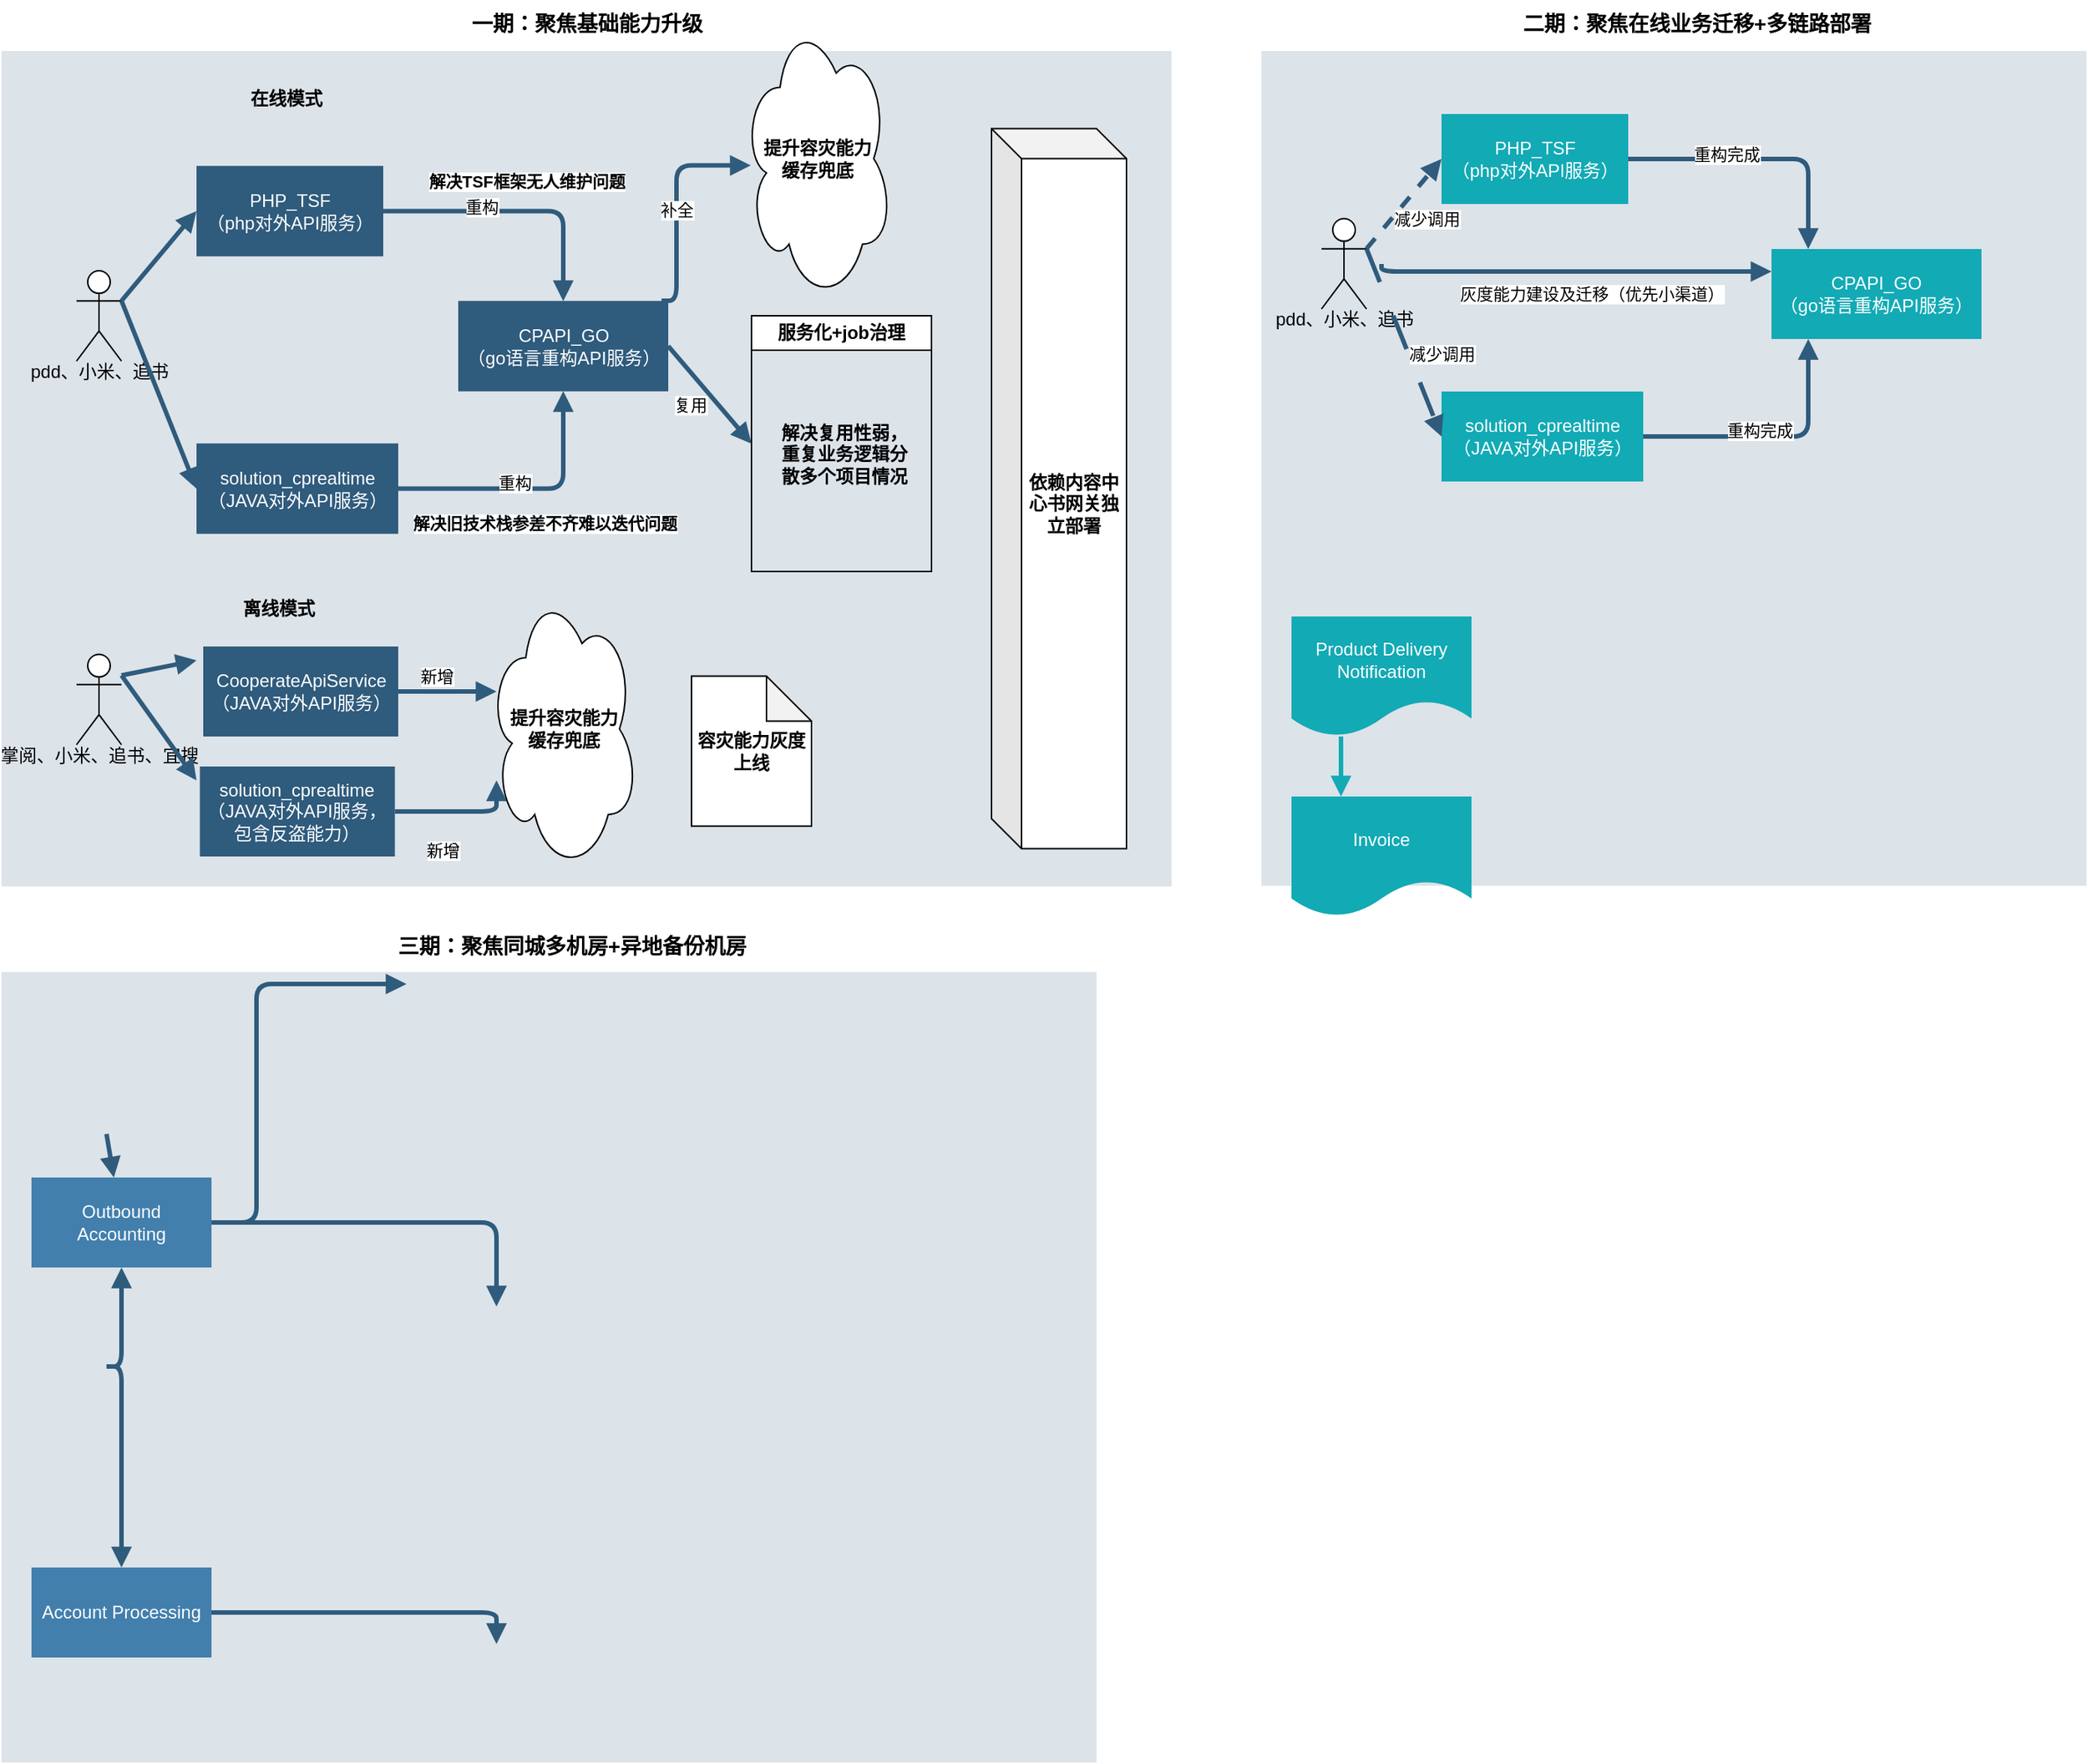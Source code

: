 <mxfile version="21.1.2" type="github">
  <diagram id="07fea595-8f29-1299-0266-81d95cde20df" name="Page-1">
    <mxGraphModel dx="3363" dy="2088" grid="1" gridSize="10" guides="1" tooltips="1" connect="1" arrows="1" fold="1" page="1" pageScale="1" pageWidth="1654" pageHeight="1169" background="#ffffff" math="0" shadow="0">
      <root>
        <mxCell id="0" />
        <mxCell id="1" parent="0" />
        <mxCell id="170" value="" style="swimlane;whiteSpace=wrap;fillColor=none;swimlaneFillColor=#BAC8D3;fontColor=#2F5B7C;fontFamily=Tahoma;html=1;strokeColor=none;opacity=50;" parent="1" vertex="1">
          <mxGeometry y="5" width="780" height="580" as="geometry">
            <mxRectangle x="20" y="20" width="80" height="23" as="alternateBounds" />
          </mxGeometry>
        </mxCell>
        <mxCell id="171" value="PHP_TSF&lt;br&gt;（php对外API服务）" style="whiteSpace=wrap;shadow=0;fontColor=#FFFFFF;fontFamily=Helvetica;fontStyle=0;html=1;fontSize=12;plain-purple;strokeColor=none;fillColor=#2f5b7c;gradientColor=none;spacing=6;verticalAlign=middle;" parent="170" vertex="1">
          <mxGeometry x="130" y="99.75" width="124.5" height="60" as="geometry" />
        </mxCell>
        <mxCell id="172" value="solution_cprealtime（JAVA对外API服务）" style="whiteSpace=wrap;strokeColor=none;fillColor=#2f5b7c;shadow=0;fontColor=#FFFFFF;fontFamily=Helvetica;fontStyle=0;html=1;fontSize=12;spacing=6;verticalAlign=middle;" parent="170" vertex="1">
          <mxGeometry x="130" y="284.75" width="134.5" height="60" as="geometry" />
        </mxCell>
        <mxCell id="173" value="CooperateApiService（JAVA对外API服务）" style="whiteSpace=wrap;strokeColor=none;fillColor=#2f5b7c;shadow=0;fontColor=#FFFFFF;fontFamily=Helvetica;fontStyle=0;html=1;fontSize=12;spacing=6;verticalAlign=middle;" parent="170" vertex="1">
          <mxGeometry x="134.5" y="420" width="130" height="60" as="geometry" />
        </mxCell>
        <mxCell id="dljOwYPcjRnaSR4ahVal-224" value="&lt;b&gt;在线模式&lt;/b&gt;" style="text;html=1;strokeColor=none;fillColor=none;align=center;verticalAlign=middle;whiteSpace=wrap;rounded=0;" vertex="1" parent="170">
          <mxGeometry x="160" y="40.25" width="60" height="30" as="geometry" />
        </mxCell>
        <mxCell id="dljOwYPcjRnaSR4ahVal-226" value="CPAPI_GO&lt;br&gt;（go语言重构API服务）" style="whiteSpace=wrap;html=1;fillColor=#2f5b7c;strokeColor=none;fontColor=#FFFFFF;shadow=0;fontStyle=0;spacing=6;" vertex="1" parent="170">
          <mxGeometry x="304.5" y="189.75" width="140" height="60" as="geometry" />
        </mxCell>
        <mxCell id="dljOwYPcjRnaSR4ahVal-228" value="" style="edgeStyle=segmentEdgeStyle;strokeColor=#2F5B7C;strokeWidth=3;html=1;endArrow=block;endFill=1;exitX=1;exitY=0.5;exitDx=0;exitDy=0;entryX=0.5;entryY=1;entryDx=0;entryDy=0;" edge="1" parent="170" source="172" target="dljOwYPcjRnaSR4ahVal-226">
          <mxGeometry width="100" height="100" relative="1" as="geometry">
            <mxPoint x="200.5" y="385.75" as="sourcePoint" />
            <mxPoint x="344.5" y="289.75" as="targetPoint" />
          </mxGeometry>
        </mxCell>
        <mxCell id="dljOwYPcjRnaSR4ahVal-229" value="解决旧技术栈参差不齐难以迭代问题" style="edgeLabel;html=1;align=center;verticalAlign=middle;resizable=0;points=[];fontStyle=1" vertex="1" connectable="0" parent="dljOwYPcjRnaSR4ahVal-228">
          <mxGeometry x="-0.206" y="1" relative="1" as="geometry">
            <mxPoint x="28" y="24" as="offset" />
          </mxGeometry>
        </mxCell>
        <mxCell id="dljOwYPcjRnaSR4ahVal-230" value="重构" style="edgeLabel;html=1;align=center;verticalAlign=middle;resizable=0;points=[];" vertex="1" connectable="0" parent="dljOwYPcjRnaSR4ahVal-228">
          <mxGeometry x="-0.118" y="4" relative="1" as="geometry">
            <mxPoint as="offset" />
          </mxGeometry>
        </mxCell>
        <mxCell id="202" value="" style="edgeStyle=segmentEdgeStyle;strokeColor=#2F5B7C;strokeWidth=3;html=1;endArrow=block;endFill=1;exitX=1;exitY=0.5;exitDx=0;exitDy=0;" parent="170" source="171" edge="1">
          <mxGeometry x="259" y="76.75" width="100" height="100" as="geometry">
            <mxPoint x="319" y="146.75" as="sourcePoint" />
            <mxPoint x="374.5" y="189.75" as="targetPoint" />
            <Array as="points">
              <mxPoint x="374.5" y="129.75" />
            </Array>
          </mxGeometry>
        </mxCell>
        <mxCell id="dljOwYPcjRnaSR4ahVal-225" value="解决TSF框架无人维护问题" style="edgeLabel;html=1;align=center;verticalAlign=middle;resizable=0;points=[];fontStyle=1" vertex="1" connectable="0" parent="202">
          <mxGeometry relative="1" as="geometry">
            <mxPoint x="5" y="-20" as="offset" />
          </mxGeometry>
        </mxCell>
        <mxCell id="dljOwYPcjRnaSR4ahVal-231" value="重构" style="edgeLabel;html=1;align=center;verticalAlign=middle;resizable=0;points=[];" vertex="1" connectable="0" parent="202">
          <mxGeometry relative="1" as="geometry">
            <mxPoint x="-25" y="-3" as="offset" />
          </mxGeometry>
        </mxCell>
        <mxCell id="dljOwYPcjRnaSR4ahVal-232" value="&lt;b&gt;离线模式&lt;/b&gt;" style="text;html=1;strokeColor=none;fillColor=none;align=center;verticalAlign=middle;whiteSpace=wrap;rounded=0;" vertex="1" parent="170">
          <mxGeometry x="154.5" y="380" width="60" height="30" as="geometry" />
        </mxCell>
        <mxCell id="dljOwYPcjRnaSR4ahVal-233" value="&lt;div style=&quot;color: rgb(0, 0, 0); font-size: medium; text-align: start;&quot; data-hash=&quot;d60374381fc56219d8415972a1e62381&quot; data-version=&quot;3.0.0&quot;&gt;&lt;/div&gt;solution_cprealtime（JAVA对外API服务，包含反盗能力）" style="whiteSpace=wrap;strokeColor=none;fillColor=#2f5b7c;shadow=0;fontColor=#FFFFFF;fontFamily=Helvetica;fontStyle=0;html=1;fontSize=12;spacing=6;verticalAlign=middle;" vertex="1" parent="170">
          <mxGeometry x="132.25" y="500" width="130" height="60" as="geometry" />
        </mxCell>
        <mxCell id="dljOwYPcjRnaSR4ahVal-234" value="&lt;div style=&quot;font-size: medium; text-align: start;&quot; data-hash=&quot;ff6b2d522a5c3a782620d886ee600b97&quot; data-version=&quot;3.0.0&quot;&gt;&lt;/div&gt;提升容灾能力&lt;br&gt;缓存兜底" style="ellipse;shape=cloud;whiteSpace=wrap;html=1;fontStyle=1" vertex="1" parent="170">
          <mxGeometry x="324.5" y="380" width="100" height="190" as="geometry" />
        </mxCell>
        <mxCell id="dljOwYPcjRnaSR4ahVal-237" value="PHP_TSF&lt;br&gt;（php对外API服务）" style="whiteSpace=wrap;shadow=0;fontColor=#FFFFFF;fontFamily=Helvetica;fontStyle=0;html=1;fontSize=12;plain-purple;strokeColor=none;fillColor=#2f5b7c;gradientColor=none;spacing=6;verticalAlign=middle;" vertex="1" parent="170">
          <mxGeometry x="130" y="99.75" width="124.5" height="60" as="geometry" />
        </mxCell>
        <mxCell id="dljOwYPcjRnaSR4ahVal-238" value="CPAPI_GO&lt;br&gt;（go语言重构API服务）" style="whiteSpace=wrap;html=1;fillColor=#2f5b7c;strokeColor=none;fontColor=#FFFFFF;shadow=0;fontStyle=0;spacing=6;" vertex="1" parent="170">
          <mxGeometry x="304.5" y="189.75" width="140" height="60" as="geometry" />
        </mxCell>
        <mxCell id="dljOwYPcjRnaSR4ahVal-239" value="solution_cprealtime（JAVA对外API服务）" style="whiteSpace=wrap;strokeColor=none;fillColor=#2f5b7c;shadow=0;fontColor=#FFFFFF;fontFamily=Helvetica;fontStyle=0;html=1;fontSize=12;spacing=6;verticalAlign=middle;" vertex="1" parent="170">
          <mxGeometry x="130" y="284.75" width="134.5" height="60" as="geometry" />
        </mxCell>
        <mxCell id="dljOwYPcjRnaSR4ahVal-242" value="&lt;div style=&quot;font-size: medium; text-align: start;&quot; data-hash=&quot;e665f16f26b26aee047914dac7286b4a&quot; data-version=&quot;3.0.0&quot;&gt;&lt;/div&gt;&lt;div style=&quot;text-align: start;&quot;&gt;&lt;div style=&quot;&quot; class=&quot;document&quot;&gt;&lt;div style=&quot;&quot; class=&quot;section&quot;&gt;&lt;p style=&quot;line-height: 1px; margin-top: 0pt; margin-bottom: 0pt; margin-left: 0pt;&quot; class=&quot;paragraph text-align-type-left pap-line-1 pap-line-rule-auto&quot;&gt;&lt;font style=&quot;font-size: 12px;&quot;&gt;pdd、小米、追书&lt;/font&gt;&lt;/p&gt;&lt;/div&gt;&lt;/div&gt;&lt;/div&gt;" style="shape=umlActor;verticalLabelPosition=bottom;verticalAlign=top;html=1;outlineConnect=0;" vertex="1" parent="170">
          <mxGeometry x="50" y="169.5" width="30" height="60.25" as="geometry" />
        </mxCell>
        <mxCell id="dljOwYPcjRnaSR4ahVal-246" value="" style="edgeStyle=none;strokeColor=#2F5B7C;strokeWidth=3;html=1;endArrow=block;endFill=1;exitX=1;exitY=0.333;exitDx=0;exitDy=0;exitPerimeter=0;entryX=0;entryY=0.5;entryDx=0;entryDy=0;" edge="1" parent="170" source="dljOwYPcjRnaSR4ahVal-242" target="dljOwYPcjRnaSR4ahVal-237">
          <mxGeometry x="640" y="209.5" width="100" height="100" as="geometry">
            <mxPoint x="640" y="209.5" as="sourcePoint" />
            <mxPoint x="590" y="210" as="targetPoint" />
          </mxGeometry>
        </mxCell>
        <mxCell id="dljOwYPcjRnaSR4ahVal-247" value="" style="edgeStyle=none;strokeColor=#2F5B7C;strokeWidth=3;html=1;endArrow=block;endFill=1;exitX=1;exitY=0.333;exitDx=0;exitDy=0;exitPerimeter=0;entryX=0;entryY=0.5;entryDx=0;entryDy=0;" edge="1" parent="170" source="dljOwYPcjRnaSR4ahVal-242" target="dljOwYPcjRnaSR4ahVal-239">
          <mxGeometry x="650" y="99" width="100" height="100" as="geometry">
            <mxPoint x="90" y="200" as="sourcePoint" />
            <mxPoint x="120" y="300" as="targetPoint" />
          </mxGeometry>
        </mxCell>
        <mxCell id="dljOwYPcjRnaSR4ahVal-248" value="&lt;div style=&quot;font-size: medium; text-align: start;&quot; data-hash=&quot;ff6b2d522a5c3a782620d886ee600b97&quot; data-version=&quot;3.0.0&quot;&gt;&lt;/div&gt;提升容灾能力&lt;br&gt;缓存兜底" style="ellipse;shape=cloud;whiteSpace=wrap;html=1;fontStyle=1" vertex="1" parent="170">
          <mxGeometry x="494" y="-0.25" width="100" height="190" as="geometry" />
        </mxCell>
        <mxCell id="dljOwYPcjRnaSR4ahVal-249" value="" style="edgeStyle=segmentEdgeStyle;strokeColor=#2F5B7C;strokeWidth=3;html=1;endArrow=block;endFill=1;" edge="1" parent="170">
          <mxGeometry x="1298.5" y="-232.5" width="100" height="100" as="geometry">
            <mxPoint x="440" y="189.5" as="sourcePoint" />
            <mxPoint x="499.5" y="99.25" as="targetPoint" />
            <Array as="points">
              <mxPoint x="450" y="190" />
              <mxPoint x="450" y="99" />
            </Array>
          </mxGeometry>
        </mxCell>
        <mxCell id="dljOwYPcjRnaSR4ahVal-255" value="补全" style="edgeLabel;html=1;align=center;verticalAlign=middle;resizable=0;points=[];" vertex="1" connectable="0" parent="dljOwYPcjRnaSR4ahVal-249">
          <mxGeometry relative="1" as="geometry">
            <mxPoint y="4" as="offset" />
          </mxGeometry>
        </mxCell>
        <mxCell id="dljOwYPcjRnaSR4ahVal-251" value="服务化+job治理" style="swimlane;whiteSpace=wrap;html=1;" vertex="1" parent="170">
          <mxGeometry x="500" y="199.5" width="120" height="170.5" as="geometry" />
        </mxCell>
        <mxCell id="dljOwYPcjRnaSR4ahVal-264" value="&lt;b&gt;解决复用性弱，重复业务逻辑分散多个项目情况&lt;/b&gt;" style="text;html=1;strokeColor=none;fillColor=none;align=center;verticalAlign=middle;whiteSpace=wrap;rounded=0;" vertex="1" parent="dljOwYPcjRnaSR4ahVal-251">
          <mxGeometry x="14" y="55.25" width="96" height="74.75" as="geometry" />
        </mxCell>
        <mxCell id="dljOwYPcjRnaSR4ahVal-253" value="" style="edgeStyle=none;strokeColor=#2F5B7C;strokeWidth=3;html=1;endArrow=block;endFill=1;exitX=1;exitY=0.5;exitDx=0;exitDy=0;entryX=0;entryY=0.5;entryDx=0;entryDy=0;" edge="1" parent="170" source="dljOwYPcjRnaSR4ahVal-238" target="dljOwYPcjRnaSR4ahVal-251">
          <mxGeometry x="730" y="169.5" width="100" height="100" as="geometry">
            <mxPoint x="730" y="169.5" as="sourcePoint" />
            <mxPoint x="680" y="170" as="targetPoint" />
          </mxGeometry>
        </mxCell>
        <mxCell id="dljOwYPcjRnaSR4ahVal-236" value="" style="edgeStyle=segmentEdgeStyle;strokeColor=#2F5B7C;strokeWidth=3;html=1;endArrow=block;endFill=1;exitX=1;exitY=0.5;exitDx=0;exitDy=0;" edge="1" parent="170" source="173">
          <mxGeometry x="1119" y="118" width="100" height="100" as="geometry">
            <mxPoint x="1119.5" y="118.5" as="sourcePoint" />
            <mxPoint x="330" y="450.25" as="targetPoint" />
            <Array as="points">
              <mxPoint x="330" y="450.25" />
              <mxPoint x="330" y="450.25" />
            </Array>
          </mxGeometry>
        </mxCell>
        <mxCell id="dljOwYPcjRnaSR4ahVal-256" value="新增" style="edgeLabel;html=1;align=center;verticalAlign=middle;resizable=0;points=[];" vertex="1" connectable="0" parent="170">
          <mxGeometry x="290.002" y="439.745" as="geometry" />
        </mxCell>
        <mxCell id="dljOwYPcjRnaSR4ahVal-257" value="新增" style="edgeLabel;html=1;align=center;verticalAlign=middle;resizable=0;points=[];" vertex="1" connectable="0" parent="170">
          <mxGeometry x="350.002" y="324.995" as="geometry">
            <mxPoint x="-56" y="231" as="offset" />
          </mxGeometry>
        </mxCell>
        <mxCell id="dljOwYPcjRnaSR4ahVal-258" value="复用" style="edgeLabel;html=1;align=center;verticalAlign=middle;resizable=0;points=[];" vertex="1" connectable="0" parent="170">
          <mxGeometry x="370.002" y="344.745" as="geometry">
            <mxPoint x="89" y="-86" as="offset" />
          </mxGeometry>
        </mxCell>
        <mxCell id="dljOwYPcjRnaSR4ahVal-259" value="&lt;div style=&quot;font-size: medium; text-align: start;&quot; data-hash=&quot;e665f16f26b26aee047914dac7286b4a&quot; data-version=&quot;3.0.0&quot;&gt;&lt;/div&gt;&lt;div style=&quot;text-align: start;&quot;&gt;&lt;div style=&quot;&quot; class=&quot;document&quot;&gt;&lt;div style=&quot;&quot; class=&quot;section&quot;&gt;&lt;p style=&quot;line-height: 1px; margin-top: 0pt; margin-bottom: 0pt; margin-left: 0pt;&quot; class=&quot;paragraph text-align-type-left pap-line-1 pap-line-rule-auto&quot;&gt;&lt;font style=&quot;font-size: 12px;&quot;&gt;掌阅、小米、追书、宜搜&lt;/font&gt;&lt;/p&gt;&lt;/div&gt;&lt;/div&gt;&lt;/div&gt;" style="shape=umlActor;verticalLabelPosition=bottom;verticalAlign=top;html=1;outlineConnect=0;" vertex="1" parent="170">
          <mxGeometry x="50" y="425.25" width="30" height="60.25" as="geometry" />
        </mxCell>
        <mxCell id="dljOwYPcjRnaSR4ahVal-262" value="&lt;b&gt;容灾能力灰度上线&lt;/b&gt;" style="shape=note;whiteSpace=wrap;html=1;backgroundOutline=1;darkOpacity=0.05;" vertex="1" parent="170">
          <mxGeometry x="460" y="439.75" width="80" height="100" as="geometry" />
        </mxCell>
        <mxCell id="dljOwYPcjRnaSR4ahVal-265" value="&lt;b&gt;依赖内容中心书网关独立部署&lt;/b&gt;" style="shape=cube;whiteSpace=wrap;html=1;boundedLbl=1;backgroundOutline=1;darkOpacity=0.05;darkOpacity2=0.1;" vertex="1" parent="170">
          <mxGeometry x="660" y="74.75" width="90" height="480" as="geometry" />
        </mxCell>
        <mxCell id="dljOwYPcjRnaSR4ahVal-241" value="&lt;b&gt;&lt;font style=&quot;font-size: 14px;&quot;&gt;一期：聚焦基础能力升级&lt;/font&gt;&lt;/b&gt;" style="text;html=1;align=center;verticalAlign=middle;resizable=0;points=[];autosize=1;strokeColor=none;fillColor=none;" vertex="1" parent="170">
          <mxGeometry x="300" y="-10" width="180" height="30" as="geometry" />
        </mxCell>
        <mxCell id="180" value="" style="swimlane;whiteSpace=wrap;fillColor=none;swimlaneFillColor=#BAC8D3;fontColor=#2F5B7C;fontFamily=Tahoma;html=1;strokeColor=none;opacity=50;" parent="1" vertex="1">
          <mxGeometry y="619" width="730" height="550" as="geometry">
            <mxRectangle x="20" y="20" width="80" height="23" as="alternateBounds" />
          </mxGeometry>
        </mxCell>
        <mxCell id="181" value="Outbound Accounting" style="whiteSpace=wrap;fillColor=#427FAD;strokeColor=none;shadow=0;fontColor=#FFFFFF;fontFamily=Helvetica;fontStyle=0;html=1;fontSize=12;spacing=6;verticalAlign=middle;" parent="180" vertex="1">
          <mxGeometry x="20" y="160" width="120" height="60" as="geometry" />
        </mxCell>
        <mxCell id="182" value="Account Processing" style="whiteSpace=wrap;strokeColor=none;fillColor=#427FAD;shadow=0;fontColor=#FFFFFF;fontFamily=Helvetica;fontStyle=0;html=1;fontSize=12;spacing=6;verticalAlign=middle;" parent="180" vertex="1">
          <mxGeometry x="20" y="420" width="120" height="60" as="geometry" />
        </mxCell>
        <mxCell id="dljOwYPcjRnaSR4ahVal-269" value="&lt;b&gt;&lt;font style=&quot;font-size: 14px;&quot;&gt;三期：聚焦&lt;/font&gt;&lt;/b&gt;&lt;b&gt;&lt;font style=&quot;font-size: 14px;&quot;&gt;同城多机房+异地备份机房&lt;/font&gt;&lt;/b&gt;" style="text;html=1;align=center;verticalAlign=middle;resizable=0;points=[];autosize=1;strokeColor=none;fillColor=none;" vertex="1" parent="180">
          <mxGeometry x="250" y="-9" width="260" height="30" as="geometry" />
        </mxCell>
        <mxCell id="187" value="" style="swimlane;whiteSpace=wrap;fillColor=none;swimlaneFillColor=#BAC8D3;fontColor=#2F5B7C;fontFamily=Tahoma;html=1;strokeColor=none;opacity=50;" parent="1" vertex="1">
          <mxGeometry x="840" y="5" width="550" height="579.5" as="geometry">
            <mxRectangle x="20" y="20" width="80" height="23" as="alternateBounds" />
          </mxGeometry>
        </mxCell>
        <mxCell id="190" value="Product Delivery Notification" style="shape=document;whiteSpace=wrap;strokeColor=none;fillColor=#12aab5;shadow=0;fontColor=#FFFFFF;fontFamily=Helvetica;fontStyle=0;html=1;fontSize=12;verticalAlign=middle;spacing=6;spacingBottom=22;" parent="187" vertex="1">
          <mxGeometry x="20" y="400" width="120" height="80" as="geometry" />
        </mxCell>
        <mxCell id="191" value="Invoice" style="shape=document;whiteSpace=wrap;verticalAlign=middle;strokeColor=none;fillColor=#12aab5;shadow=0;fontColor=#FFFFFF;fontFamily=Helvetica;fontStyle=0;html=1;fontSize=12;spacing=6;spacingBottom=22;" parent="187" vertex="1">
          <mxGeometry x="20" y="520" width="120" height="80" as="geometry" />
        </mxCell>
        <mxCell id="192" value="" style="edgeStyle=segmentEdgeStyle;strokeColor=#12AAB5;strokeWidth=3;html=1;endArrow=block;endFill=1;" parent="187" source="190" target="191" edge="1">
          <mxGeometry width="100" height="100" relative="1" as="geometry">
            <mxPoint x="-80" y="375" as="sourcePoint" />
            <mxPoint x="60" y="490" as="targetPoint" />
            <Array as="points">
              <mxPoint x="53" y="501" />
              <mxPoint x="53" y="501" />
            </Array>
          </mxGeometry>
        </mxCell>
        <mxCell id="dljOwYPcjRnaSR4ahVal-267" value="&lt;b&gt;&lt;font style=&quot;font-size: 14px;&quot;&gt;二期：聚焦在线业务&lt;/font&gt;&lt;font style=&quot;font-size: 14px;&quot;&gt;迁移+多&lt;/font&gt;&lt;font style=&quot;font-size: 14px;&quot;&gt;&lt;font style=&quot;&quot;&gt;链&lt;/font&gt;路部署&lt;/font&gt;&lt;/b&gt;" style="text;html=1;align=center;verticalAlign=middle;resizable=0;points=[];autosize=1;strokeColor=none;fillColor=none;" vertex="1" parent="187">
          <mxGeometry x="160" y="-10.5" width="260" height="30" as="geometry" />
        </mxCell>
        <mxCell id="dljOwYPcjRnaSR4ahVal-270" value="PHP_TSF&lt;br&gt;（php对外API服务）" style="whiteSpace=wrap;shadow=0;fontColor=#FFFFFF;fontFamily=Helvetica;fontStyle=0;html=1;fontSize=12;plain-purple;strokeColor=none;fillColor=#2f5b7c;gradientColor=none;spacing=6;verticalAlign=middle;" vertex="1" parent="187">
          <mxGeometry x="120" y="65" width="124.5" height="60" as="geometry" />
        </mxCell>
        <mxCell id="dljOwYPcjRnaSR4ahVal-271" value="solution_cprealtime（JAVA对外API服务）" style="whiteSpace=wrap;strokeColor=none;fillColor=#2f5b7c;shadow=0;fontColor=#FFFFFF;fontFamily=Helvetica;fontStyle=0;html=1;fontSize=12;spacing=6;verticalAlign=middle;" vertex="1" parent="187">
          <mxGeometry x="120" y="250" width="134.5" height="60" as="geometry" />
        </mxCell>
        <mxCell id="dljOwYPcjRnaSR4ahVal-273" value="" style="edgeStyle=segmentEdgeStyle;strokeColor=#2F5B7C;strokeWidth=3;html=1;endArrow=block;endFill=1;exitX=1;exitY=0.5;exitDx=0;exitDy=0;entryX=0.5;entryY=1;entryDx=0;entryDy=0;" edge="1" parent="187" source="dljOwYPcjRnaSR4ahVal-271">
          <mxGeometry width="100" height="100" relative="1" as="geometry">
            <mxPoint x="190.5" y="351" as="sourcePoint" />
            <mxPoint x="364.5" y="215" as="targetPoint" />
          </mxGeometry>
        </mxCell>
        <mxCell id="dljOwYPcjRnaSR4ahVal-275" value="重构完成" style="edgeLabel;html=1;align=center;verticalAlign=middle;resizable=0;points=[];" vertex="1" connectable="0" parent="dljOwYPcjRnaSR4ahVal-273">
          <mxGeometry x="-0.118" y="4" relative="1" as="geometry">
            <mxPoint as="offset" />
          </mxGeometry>
        </mxCell>
        <mxCell id="dljOwYPcjRnaSR4ahVal-276" value="" style="edgeStyle=segmentEdgeStyle;strokeColor=#2F5B7C;strokeWidth=3;html=1;endArrow=block;endFill=1;exitX=1;exitY=0.5;exitDx=0;exitDy=0;" edge="1" parent="187" source="dljOwYPcjRnaSR4ahVal-270">
          <mxGeometry x="249" y="37" width="100" height="100" as="geometry">
            <mxPoint x="309" y="112" as="sourcePoint" />
            <mxPoint x="364.5" y="155" as="targetPoint" />
            <Array as="points">
              <mxPoint x="364.5" y="95" />
            </Array>
          </mxGeometry>
        </mxCell>
        <mxCell id="dljOwYPcjRnaSR4ahVal-278" value="重构完成" style="edgeLabel;html=1;align=center;verticalAlign=middle;resizable=0;points=[];" vertex="1" connectable="0" parent="dljOwYPcjRnaSR4ahVal-276">
          <mxGeometry relative="1" as="geometry">
            <mxPoint x="-25" y="-3" as="offset" />
          </mxGeometry>
        </mxCell>
        <mxCell id="dljOwYPcjRnaSR4ahVal-279" value="PHP_TSF&lt;br&gt;（php对外API服务）" style="whiteSpace=wrap;shadow=0;fontColor=#FFFFFF;fontFamily=Helvetica;fontStyle=0;html=1;fontSize=12;plain-purple;strokeColor=none;fillColor=#12AAB5;gradientColor=none;spacing=6;verticalAlign=middle;" vertex="1" parent="187">
          <mxGeometry x="120" y="65" width="124.5" height="60" as="geometry" />
        </mxCell>
        <mxCell id="dljOwYPcjRnaSR4ahVal-280" value="CPAPI_GO&lt;br&gt;（go语言重构API服务）" style="whiteSpace=wrap;html=1;fillColor=#12AAB5;strokeColor=none;fontColor=#FFFFFF;shadow=0;fontStyle=0;spacing=6;" vertex="1" parent="187">
          <mxGeometry x="340" y="155" width="140" height="60" as="geometry" />
        </mxCell>
        <mxCell id="dljOwYPcjRnaSR4ahVal-281" value="solution_cprealtime（JAVA对外API服务）" style="whiteSpace=wrap;strokeColor=none;fillColor=#12AAB5;shadow=0;fontColor=#FFFFFF;fontFamily=Helvetica;fontStyle=0;html=1;fontSize=12;spacing=6;verticalAlign=middle;" vertex="1" parent="187">
          <mxGeometry x="120" y="250" width="134.5" height="60" as="geometry" />
        </mxCell>
        <mxCell id="dljOwYPcjRnaSR4ahVal-282" value="&lt;div style=&quot;font-size: medium; text-align: start;&quot; data-hash=&quot;e665f16f26b26aee047914dac7286b4a&quot; data-version=&quot;3.0.0&quot;&gt;&lt;/div&gt;&lt;div style=&quot;text-align: start;&quot;&gt;&lt;div style=&quot;&quot; class=&quot;document&quot;&gt;&lt;div style=&quot;&quot; class=&quot;section&quot;&gt;&lt;p style=&quot;line-height: 1px; margin-top: 0pt; margin-bottom: 0pt; margin-left: 0pt;&quot; class=&quot;paragraph text-align-type-left pap-line-1 pap-line-rule-auto&quot;&gt;&lt;font style=&quot;font-size: 12px;&quot;&gt;pdd、小米、追书&lt;/font&gt;&lt;/p&gt;&lt;/div&gt;&lt;/div&gt;&lt;/div&gt;" style="shape=umlActor;verticalLabelPosition=bottom;verticalAlign=top;html=1;outlineConnect=0;" vertex="1" parent="187">
          <mxGeometry x="40" y="134.75" width="30" height="60.25" as="geometry" />
        </mxCell>
        <mxCell id="dljOwYPcjRnaSR4ahVal-283" value="" style="edgeStyle=none;strokeColor=#2F5B7C;strokeWidth=3;html=1;endArrow=block;endFill=1;exitX=1;exitY=0.333;exitDx=0;exitDy=0;exitPerimeter=0;entryX=0;entryY=0.5;entryDx=0;entryDy=0;dashed=1;" edge="1" parent="187" source="dljOwYPcjRnaSR4ahVal-282" target="dljOwYPcjRnaSR4ahVal-279">
          <mxGeometry x="630" y="169.75" width="100" height="100" as="geometry">
            <mxPoint x="630" y="174.75" as="sourcePoint" />
            <mxPoint x="580" y="175.25" as="targetPoint" />
          </mxGeometry>
        </mxCell>
        <mxCell id="dljOwYPcjRnaSR4ahVal-288" value="减少调用" style="edgeLabel;html=1;align=center;verticalAlign=middle;resizable=0;points=[];" vertex="1" connectable="0" parent="dljOwYPcjRnaSR4ahVal-283">
          <mxGeometry relative="1" as="geometry">
            <mxPoint x="15" y="10" as="offset" />
          </mxGeometry>
        </mxCell>
        <mxCell id="dljOwYPcjRnaSR4ahVal-284" value="" style="edgeStyle=none;strokeColor=#2F5B7C;strokeWidth=3;html=1;endArrow=block;endFill=1;exitX=1;exitY=0.333;exitDx=0;exitDy=0;exitPerimeter=0;entryX=0;entryY=0.5;entryDx=0;entryDy=0;dashed=1;dashPattern=8 8;" edge="1" parent="187" source="dljOwYPcjRnaSR4ahVal-282" target="dljOwYPcjRnaSR4ahVal-281">
          <mxGeometry x="640" y="59.25" width="100" height="100" as="geometry">
            <mxPoint x="80" y="165.25" as="sourcePoint" />
            <mxPoint x="110" y="265.25" as="targetPoint" />
          </mxGeometry>
        </mxCell>
        <mxCell id="dljOwYPcjRnaSR4ahVal-289" value="减少调用" style="edgeLabel;html=1;align=center;verticalAlign=middle;resizable=0;points=[];" vertex="1" connectable="0" parent="187">
          <mxGeometry x="119.998" y="224.997" as="geometry" />
        </mxCell>
        <mxCell id="209" value="" style="edgeStyle=none;strokeColor=#2F5B7C;strokeWidth=3;html=1;endArrow=block;endFill=1;" parent="1" target="181" edge="1">
          <mxGeometry x="70" y="750" width="100" height="100" as="geometry">
            <mxPoint x="70" y="750" as="sourcePoint" />
            <mxPoint x="210" y="830" as="targetPoint" />
          </mxGeometry>
        </mxCell>
        <mxCell id="211" value="" style="edgeStyle=segmentEdgeStyle;strokeColor=#2F5B7C;strokeWidth=3;html=1;endArrow=block;endFill=1;" parent="1" target="181" edge="1">
          <mxGeometry x="70" y="780" width="100" height="100" as="geometry">
            <mxPoint x="70" y="905" as="sourcePoint" />
            <mxPoint x="170" y="810" as="targetPoint" />
          </mxGeometry>
        </mxCell>
        <mxCell id="212" value="" style="edgeStyle=segmentEdgeStyle;strokeColor=#2F5B7C;strokeWidth=3;html=1;endArrow=block;endFill=1;" parent="1" target="182" edge="1">
          <mxGeometry x="70" y="905" width="100" height="100" as="geometry">
            <mxPoint x="70" y="905" as="sourcePoint" />
            <mxPoint x="40" y="960" as="targetPoint" />
          </mxGeometry>
        </mxCell>
        <mxCell id="213" value="" style="edgeStyle=segmentEdgeStyle;strokeColor=#2F5B7C;strokeWidth=3;html=1;endArrow=block;endFill=1;fillColor=#427FAD;" parent="1" source="181" edge="1">
          <mxGeometry x="170" y="650" width="100" height="100" as="geometry">
            <mxPoint x="290" y="850" as="sourcePoint" />
            <mxPoint x="270" y="650" as="targetPoint" />
            <Array as="points">
              <mxPoint x="170" y="650" />
            </Array>
          </mxGeometry>
        </mxCell>
        <mxCell id="214" value="" style="edgeStyle=segmentEdgeStyle;strokeColor=#2F5B7C;strokeWidth=3;html=1;endArrow=block;endFill=1;fillColor=#427FAD;" parent="1" source="181" edge="1">
          <mxGeometry x="230" y="750" width="100" height="100" as="geometry">
            <mxPoint x="280" y="860" as="sourcePoint" />
            <mxPoint x="330" y="865" as="targetPoint" />
          </mxGeometry>
        </mxCell>
        <mxCell id="215" value="" style="edgeStyle=segmentEdgeStyle;strokeColor=#2F5B7C;strokeWidth=3;html=1;endArrow=block;endFill=1;fillColor=#427FAD;" parent="1" source="182" edge="1">
          <mxGeometry x="230" y="1010" width="100" height="100" as="geometry">
            <mxPoint x="310" y="1050" as="sourcePoint" />
            <mxPoint x="330" y="1090" as="targetPoint" />
          </mxGeometry>
        </mxCell>
        <mxCell id="dljOwYPcjRnaSR4ahVal-240" value="" style="edgeStyle=segmentEdgeStyle;strokeColor=#2F5B7C;strokeWidth=3;html=1;endArrow=block;endFill=1;exitX=1;exitY=0.5;exitDx=0;exitDy=0;" edge="1" parent="1" source="dljOwYPcjRnaSR4ahVal-233">
          <mxGeometry x="959" y="257.5" width="100" height="100" as="geometry">
            <mxPoint x="464.5" y="514" as="sourcePoint" />
            <mxPoint x="330" y="514.25" as="targetPoint" />
          </mxGeometry>
        </mxCell>
        <mxCell id="dljOwYPcjRnaSR4ahVal-260" value="" style="edgeStyle=none;strokeColor=#2F5B7C;strokeWidth=3;html=1;endArrow=block;endFill=1;" edge="1" parent="1">
          <mxGeometry x="660" y="-66.75" width="100" height="100" as="geometry">
            <mxPoint x="80" y="444.25" as="sourcePoint" />
            <mxPoint x="130" y="434.25" as="targetPoint" />
          </mxGeometry>
        </mxCell>
        <mxCell id="dljOwYPcjRnaSR4ahVal-261" value="" style="edgeStyle=none;strokeColor=#2F5B7C;strokeWidth=3;html=1;endArrow=block;endFill=1;" edge="1" parent="1">
          <mxGeometry x="670" y="-56.75" width="100" height="100" as="geometry">
            <mxPoint x="80" y="444.25" as="sourcePoint" />
            <mxPoint x="130" y="514.25" as="targetPoint" />
          </mxGeometry>
        </mxCell>
        <mxCell id="dljOwYPcjRnaSR4ahVal-291" value="" style="edgeStyle=segmentEdgeStyle;strokeColor=#2F5B7C;strokeWidth=3;html=1;endArrow=block;endFill=1;entryX=0;entryY=0.25;entryDx=0;entryDy=0;" edge="1" parent="1" target="dljOwYPcjRnaSR4ahVal-280">
          <mxGeometry x="259" y="47" width="100" height="100" as="geometry">
            <mxPoint x="920" y="170" as="sourcePoint" />
            <mxPoint x="1130" y="200" as="targetPoint" />
            <Array as="points">
              <mxPoint x="920" y="175" />
            </Array>
          </mxGeometry>
        </mxCell>
        <mxCell id="dljOwYPcjRnaSR4ahVal-292" value="灰度能力建设及迁移（优先小渠道）" style="edgeLabel;html=1;align=center;verticalAlign=middle;resizable=0;points=[];" vertex="1" connectable="0" parent="dljOwYPcjRnaSR4ahVal-291">
          <mxGeometry relative="1" as="geometry">
            <mxPoint x="12" y="15" as="offset" />
          </mxGeometry>
        </mxCell>
      </root>
    </mxGraphModel>
  </diagram>
</mxfile>
